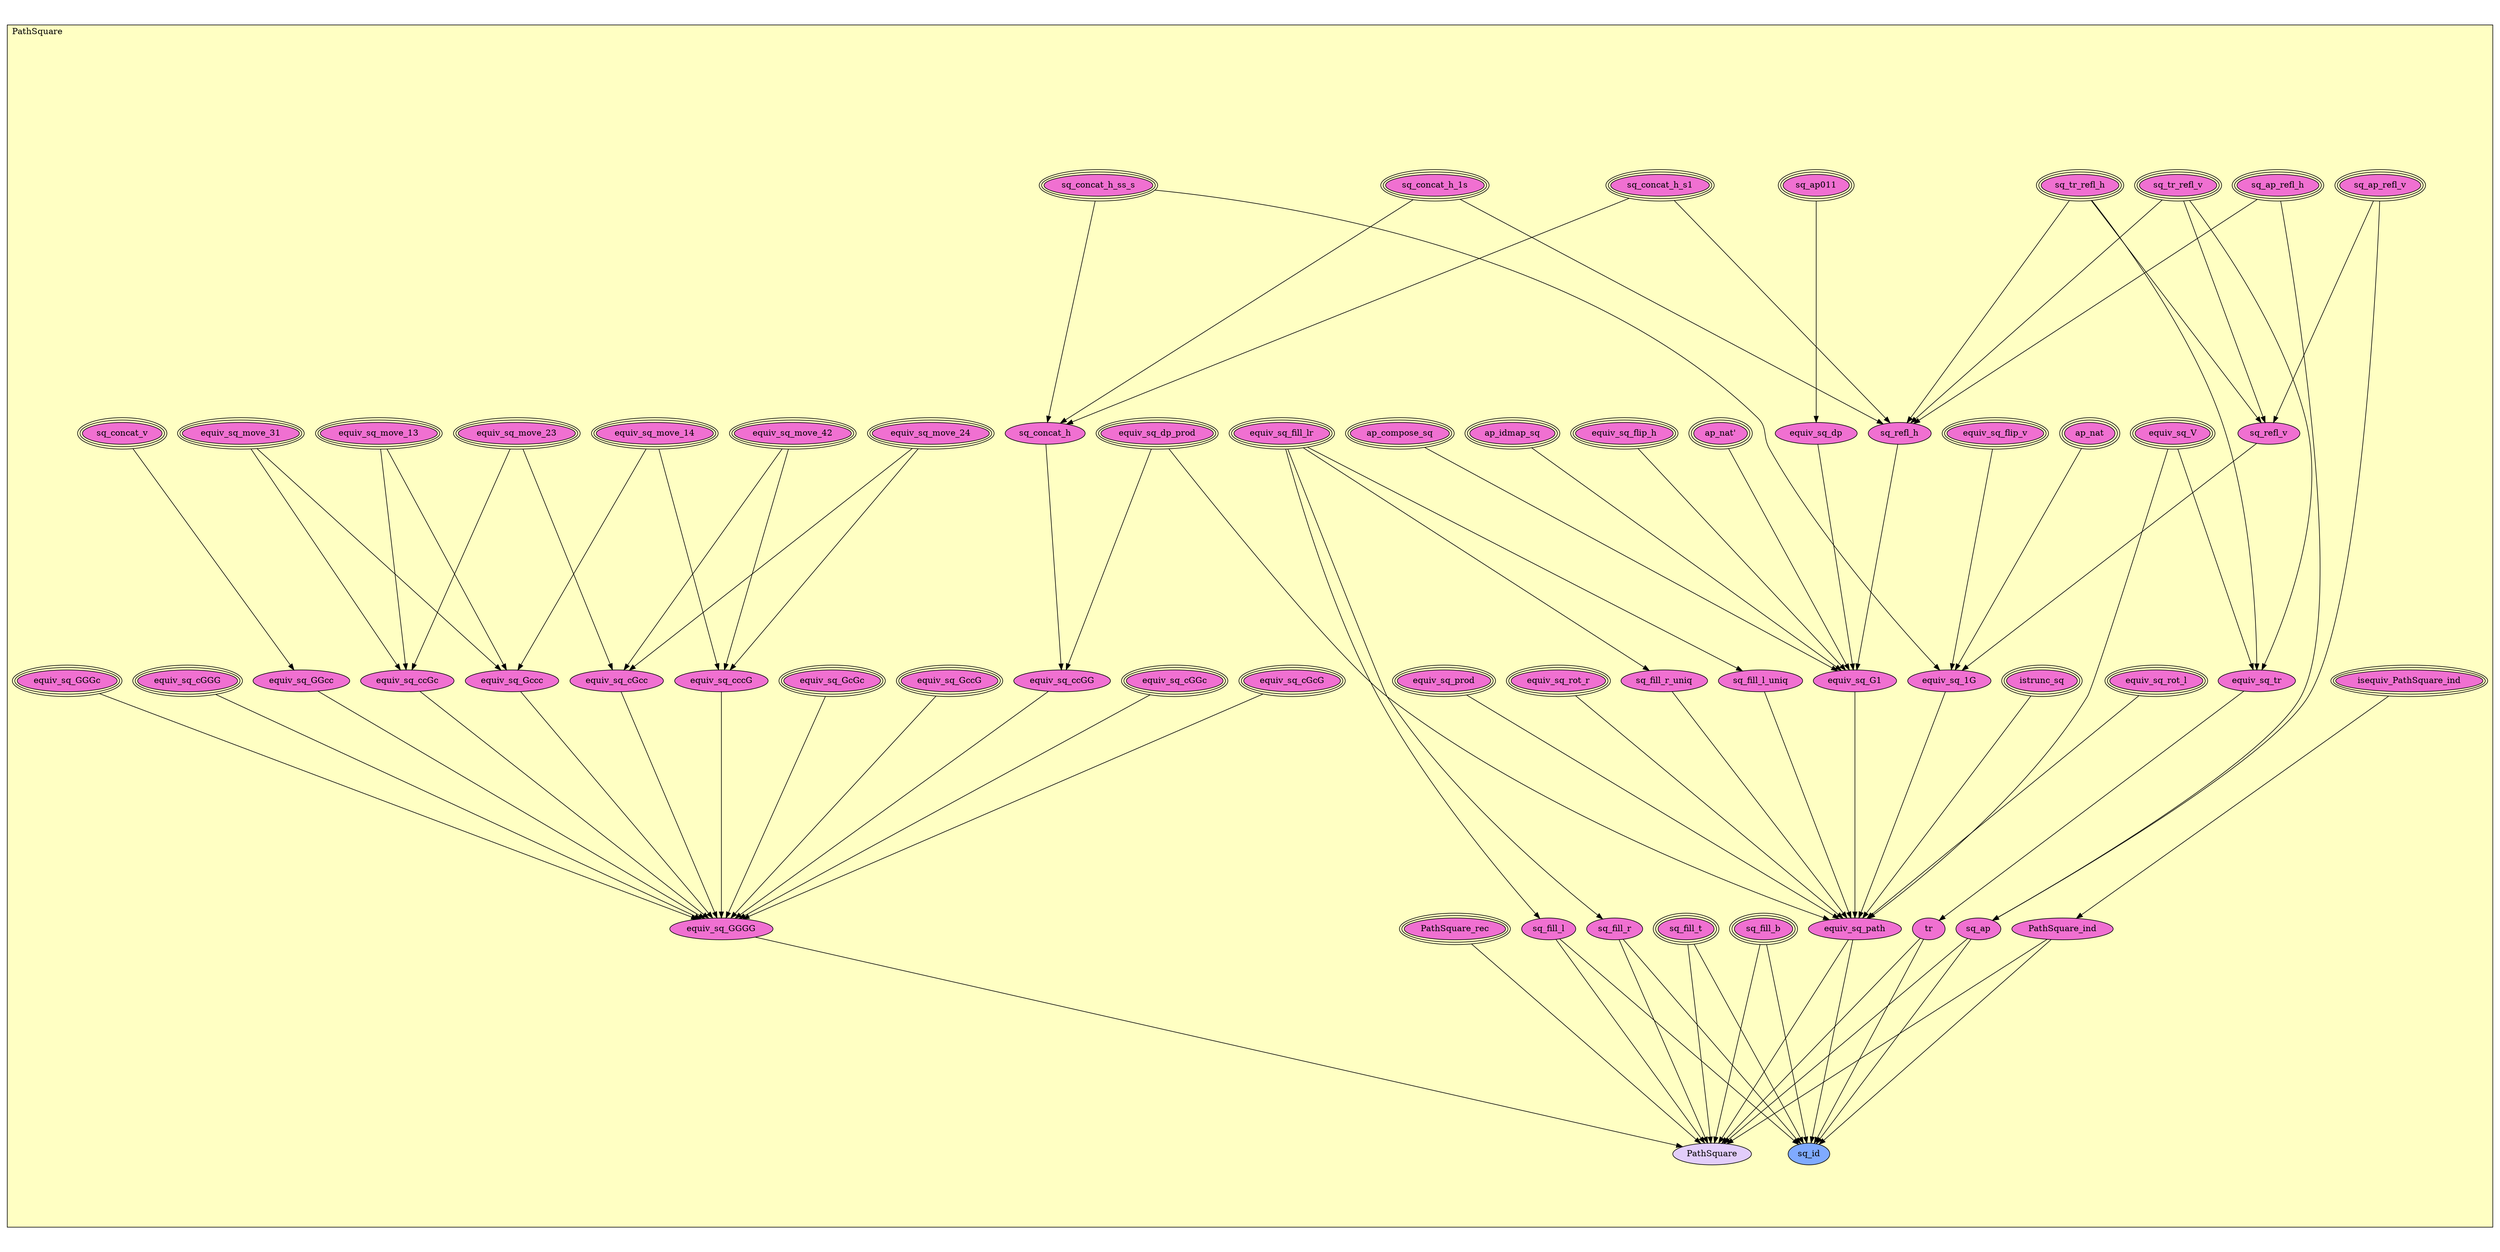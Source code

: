 digraph HoTT_Cubical_PathSquare {
  graph [ratio=0.5]
  node [style=filled]
PathSquare_sq_ap011 [label="sq_ap011", URL=<PathSquare.html#sq_ap011>, peripheries=3, fillcolor="#F070D1"] ;
PathSquare_equiv_sq_dp [label="equiv_sq_dp", URL=<PathSquare.html#equiv_sq_dp>, fillcolor="#F070D1"] ;
PathSquare_ap_idmap_sq [label="ap_idmap_sq", URL=<PathSquare.html#ap_idmap_sq>, peripheries=3, fillcolor="#F070D1"] ;
PathSquare_ap_compose_sq [label="ap_compose_sq", URL=<PathSquare.html#ap_compose_sq>, peripheries=3, fillcolor="#F070D1"] ;
PathSquare_ap_nat_ [label="ap_nat'", URL=<PathSquare.html#ap_nat'>, peripheries=3, fillcolor="#F070D1"] ;
PathSquare_ap_nat [label="ap_nat", URL=<PathSquare.html#ap_nat>, peripheries=3, fillcolor="#F070D1"] ;
PathSquare_equiv_sq_prod [label="equiv_sq_prod", URL=<PathSquare.html#equiv_sq_prod>, peripheries=3, fillcolor="#F070D1"] ;
PathSquare_sq_ap_refl_v [label="sq_ap_refl_v", URL=<PathSquare.html#sq_ap_refl_v>, peripheries=3, fillcolor="#F070D1"] ;
PathSquare_sq_ap_refl_h [label="sq_ap_refl_h", URL=<PathSquare.html#sq_ap_refl_h>, peripheries=3, fillcolor="#F070D1"] ;
PathSquare_sq_ap [label="sq_ap", URL=<PathSquare.html#sq_ap>, fillcolor="#F070D1"] ;
PathSquare_sq_fill_b [label="sq_fill_b", URL=<PathSquare.html#sq_fill_b>, peripheries=3, fillcolor="#F070D1"] ;
PathSquare_sq_fill_t [label="sq_fill_t", URL=<PathSquare.html#sq_fill_t>, peripheries=3, fillcolor="#F070D1"] ;
PathSquare_equiv_sq_fill_lr [label="equiv_sq_fill_lr", URL=<PathSquare.html#equiv_sq_fill_lr>, peripheries=3, fillcolor="#F070D1"] ;
PathSquare_sq_fill_r_uniq [label="sq_fill_r_uniq", URL=<PathSquare.html#sq_fill_r_uniq>, fillcolor="#F070D1"] ;
PathSquare_sq_fill_r [label="sq_fill_r", URL=<PathSquare.html#sq_fill_r>, fillcolor="#F070D1"] ;
PathSquare_sq_fill_l_uniq [label="sq_fill_l_uniq", URL=<PathSquare.html#sq_fill_l_uniq>, fillcolor="#F070D1"] ;
PathSquare_sq_fill_l [label="sq_fill_l", URL=<PathSquare.html#sq_fill_l>, fillcolor="#F070D1"] ;
PathSquare_sq_concat_h_ss_s [label="sq_concat_h_ss_s", URL=<PathSquare.html#sq_concat_h_ss_s>, peripheries=3, fillcolor="#F070D1"] ;
PathSquare_sq_concat_h_1s [label="sq_concat_h_1s", URL=<PathSquare.html#sq_concat_h_1s>, peripheries=3, fillcolor="#F070D1"] ;
PathSquare_sq_concat_h_s1 [label="sq_concat_h_s1", URL=<PathSquare.html#sq_concat_h_s1>, peripheries=3, fillcolor="#F070D1"] ;
PathSquare_sq_concat_v [label="sq_concat_v", URL=<PathSquare.html#sq_concat_v>, peripheries=3, fillcolor="#F070D1"] ;
PathSquare_sq_concat_h [label="sq_concat_h", URL=<PathSquare.html#sq_concat_h>, fillcolor="#F070D1"] ;
PathSquare_equiv_sq_dp_prod [label="equiv_sq_dp_prod", URL=<PathSquare.html#equiv_sq_dp_prod>, peripheries=3, fillcolor="#F070D1"] ;
PathSquare_equiv_sq_move_31 [label="equiv_sq_move_31", URL=<PathSquare.html#equiv_sq_move_31>, peripheries=3, fillcolor="#F070D1"] ;
PathSquare_equiv_sq_move_13 [label="equiv_sq_move_13", URL=<PathSquare.html#equiv_sq_move_13>, peripheries=3, fillcolor="#F070D1"] ;
PathSquare_equiv_sq_move_42 [label="equiv_sq_move_42", URL=<PathSquare.html#equiv_sq_move_42>, peripheries=3, fillcolor="#F070D1"] ;
PathSquare_equiv_sq_move_24 [label="equiv_sq_move_24", URL=<PathSquare.html#equiv_sq_move_24>, peripheries=3, fillcolor="#F070D1"] ;
PathSquare_equiv_sq_move_14 [label="equiv_sq_move_14", URL=<PathSquare.html#equiv_sq_move_14>, peripheries=3, fillcolor="#F070D1"] ;
PathSquare_equiv_sq_move_23 [label="equiv_sq_move_23", URL=<PathSquare.html#equiv_sq_move_23>, peripheries=3, fillcolor="#F070D1"] ;
PathSquare_equiv_sq_cGGG [label="equiv_sq_cGGG", URL=<PathSquare.html#equiv_sq_cGGG>, peripheries=3, fillcolor="#F070D1"] ;
PathSquare_equiv_sq_GGGc [label="equiv_sq_GGGc", URL=<PathSquare.html#equiv_sq_GGGc>, peripheries=3, fillcolor="#F070D1"] ;
PathSquare_equiv_sq_ccGG [label="equiv_sq_ccGG", URL=<PathSquare.html#equiv_sq_ccGG>, fillcolor="#F070D1"] ;
PathSquare_equiv_sq_cGcG [label="equiv_sq_cGcG", URL=<PathSquare.html#equiv_sq_cGcG>, peripheries=3, fillcolor="#F070D1"] ;
PathSquare_equiv_sq_cGGc [label="equiv_sq_cGGc", URL=<PathSquare.html#equiv_sq_cGGc>, peripheries=3, fillcolor="#F070D1"] ;
PathSquare_equiv_sq_GccG [label="equiv_sq_GccG", URL=<PathSquare.html#equiv_sq_GccG>, peripheries=3, fillcolor="#F070D1"] ;
PathSquare_equiv_sq_GcGc [label="equiv_sq_GcGc", URL=<PathSquare.html#equiv_sq_GcGc>, peripheries=3, fillcolor="#F070D1"] ;
PathSquare_equiv_sq_GGcc [label="equiv_sq_GGcc", URL=<PathSquare.html#equiv_sq_GGcc>, fillcolor="#F070D1"] ;
PathSquare_equiv_sq_cccG [label="equiv_sq_cccG", URL=<PathSquare.html#equiv_sq_cccG>, fillcolor="#F070D1"] ;
PathSquare_equiv_sq_ccGc [label="equiv_sq_ccGc", URL=<PathSquare.html#equiv_sq_ccGc>, fillcolor="#F070D1"] ;
PathSquare_equiv_sq_cGcc [label="equiv_sq_cGcc", URL=<PathSquare.html#equiv_sq_cGcc>, fillcolor="#F070D1"] ;
PathSquare_equiv_sq_Gccc [label="equiv_sq_Gccc", URL=<PathSquare.html#equiv_sq_Gccc>, fillcolor="#F070D1"] ;
PathSquare_equiv_sq_GGGG [label="equiv_sq_GGGG", URL=<PathSquare.html#equiv_sq_GGGG>, fillcolor="#F070D1"] ;
PathSquare_equiv_sq_rot_r [label="equiv_sq_rot_r", URL=<PathSquare.html#equiv_sq_rot_r>, peripheries=3, fillcolor="#F070D1"] ;
PathSquare_equiv_sq_rot_l [label="equiv_sq_rot_l", URL=<PathSquare.html#equiv_sq_rot_l>, peripheries=3, fillcolor="#F070D1"] ;
PathSquare_equiv_sq_V [label="equiv_sq_V", URL=<PathSquare.html#equiv_sq_V>, peripheries=3, fillcolor="#F070D1"] ;
PathSquare_sq_tr_refl_v [label="sq_tr_refl_v", URL=<PathSquare.html#sq_tr_refl_v>, peripheries=3, fillcolor="#F070D1"] ;
PathSquare_sq_tr_refl_h [label="sq_tr_refl_h", URL=<PathSquare.html#sq_tr_refl_h>, peripheries=3, fillcolor="#F070D1"] ;
PathSquare_equiv_sq_tr [label="equiv_sq_tr", URL=<PathSquare.html#equiv_sq_tr>, fillcolor="#F070D1"] ;
PathSquare_tr [label="tr", URL=<PathSquare.html#tr>, fillcolor="#F070D1"] ;
PathSquare_equiv_sq_flip_v [label="equiv_sq_flip_v", URL=<PathSquare.html#equiv_sq_flip_v>, peripheries=3, fillcolor="#F070D1"] ;
PathSquare_equiv_sq_flip_h [label="equiv_sq_flip_h", URL=<PathSquare.html#equiv_sq_flip_h>, peripheries=3, fillcolor="#F070D1"] ;
PathSquare_sq_refl_v [label="sq_refl_v", URL=<PathSquare.html#sq_refl_v>, fillcolor="#F070D1"] ;
PathSquare_sq_refl_h [label="sq_refl_h", URL=<PathSquare.html#sq_refl_h>, fillcolor="#F070D1"] ;
PathSquare_equiv_sq_1G [label="equiv_sq_1G", URL=<PathSquare.html#equiv_sq_1G>, fillcolor="#F070D1"] ;
PathSquare_equiv_sq_G1 [label="equiv_sq_G1", URL=<PathSquare.html#equiv_sq_G1>, fillcolor="#F070D1"] ;
PathSquare_istrunc_sq [label="istrunc_sq", URL=<PathSquare.html#istrunc_sq>, peripheries=3, fillcolor="#F070D1"] ;
PathSquare_equiv_sq_path [label="equiv_sq_path", URL=<PathSquare.html#equiv_sq_path>, fillcolor="#F070D1"] ;
PathSquare_isequiv_PathSquare_ind [label="isequiv_PathSquare_ind", URL=<PathSquare.html#isequiv_PathSquare_ind>, peripheries=3, fillcolor="#F070D1"] ;
PathSquare_PathSquare_rec [label="PathSquare_rec", URL=<PathSquare.html#PathSquare_rec>, peripheries=3, fillcolor="#F070D1"] ;
PathSquare_PathSquare_ind [label="PathSquare_ind", URL=<PathSquare.html#PathSquare_ind>, fillcolor="#F070D1"] ;
PathSquare_sq_id [label="sq_id", URL=<PathSquare.html#sq_id>, fillcolor="#7FAAFF"] ;
PathSquare_PathSquare [label="PathSquare", URL=<PathSquare.html#PathSquare>, fillcolor="#E2CDFA"] ;
  PathSquare_sq_ap011 -> PathSquare_equiv_sq_dp [] ;
  PathSquare_equiv_sq_dp -> PathSquare_equiv_sq_G1 [] ;
  PathSquare_ap_idmap_sq -> PathSquare_equiv_sq_G1 [] ;
  PathSquare_ap_compose_sq -> PathSquare_equiv_sq_G1 [] ;
  PathSquare_ap_nat_ -> PathSquare_equiv_sq_G1 [] ;
  PathSquare_ap_nat -> PathSquare_equiv_sq_1G [] ;
  PathSquare_equiv_sq_prod -> PathSquare_equiv_sq_path [] ;
  PathSquare_sq_ap_refl_v -> PathSquare_sq_ap [] ;
  PathSquare_sq_ap_refl_v -> PathSquare_sq_refl_v [] ;
  PathSquare_sq_ap_refl_h -> PathSquare_sq_ap [] ;
  PathSquare_sq_ap_refl_h -> PathSquare_sq_refl_h [] ;
  PathSquare_sq_ap -> PathSquare_sq_id [] ;
  PathSquare_sq_ap -> PathSquare_PathSquare [] ;
  PathSquare_sq_fill_b -> PathSquare_sq_id [] ;
  PathSquare_sq_fill_b -> PathSquare_PathSquare [] ;
  PathSquare_sq_fill_t -> PathSquare_sq_id [] ;
  PathSquare_sq_fill_t -> PathSquare_PathSquare [] ;
  PathSquare_equiv_sq_fill_lr -> PathSquare_sq_fill_r_uniq [] ;
  PathSquare_equiv_sq_fill_lr -> PathSquare_sq_fill_r [] ;
  PathSquare_equiv_sq_fill_lr -> PathSquare_sq_fill_l_uniq [] ;
  PathSquare_equiv_sq_fill_lr -> PathSquare_sq_fill_l [] ;
  PathSquare_sq_fill_r_uniq -> PathSquare_equiv_sq_path [] ;
  PathSquare_sq_fill_r -> PathSquare_sq_id [] ;
  PathSquare_sq_fill_r -> PathSquare_PathSquare [] ;
  PathSquare_sq_fill_l_uniq -> PathSquare_equiv_sq_path [] ;
  PathSquare_sq_fill_l -> PathSquare_sq_id [] ;
  PathSquare_sq_fill_l -> PathSquare_PathSquare [] ;
  PathSquare_sq_concat_h_ss_s -> PathSquare_sq_concat_h [] ;
  PathSquare_sq_concat_h_ss_s -> PathSquare_equiv_sq_1G [] ;
  PathSquare_sq_concat_h_1s -> PathSquare_sq_concat_h [] ;
  PathSquare_sq_concat_h_1s -> PathSquare_sq_refl_h [] ;
  PathSquare_sq_concat_h_s1 -> PathSquare_sq_concat_h [] ;
  PathSquare_sq_concat_h_s1 -> PathSquare_sq_refl_h [] ;
  PathSquare_sq_concat_v -> PathSquare_equiv_sq_GGcc [] ;
  PathSquare_sq_concat_h -> PathSquare_equiv_sq_ccGG [] ;
  PathSquare_equiv_sq_dp_prod -> PathSquare_equiv_sq_ccGG [] ;
  PathSquare_equiv_sq_dp_prod -> PathSquare_equiv_sq_path [] ;
  PathSquare_equiv_sq_move_31 -> PathSquare_equiv_sq_ccGc [] ;
  PathSquare_equiv_sq_move_31 -> PathSquare_equiv_sq_Gccc [] ;
  PathSquare_equiv_sq_move_13 -> PathSquare_equiv_sq_ccGc [] ;
  PathSquare_equiv_sq_move_13 -> PathSquare_equiv_sq_Gccc [] ;
  PathSquare_equiv_sq_move_42 -> PathSquare_equiv_sq_cccG [] ;
  PathSquare_equiv_sq_move_42 -> PathSquare_equiv_sq_cGcc [] ;
  PathSquare_equiv_sq_move_24 -> PathSquare_equiv_sq_cccG [] ;
  PathSquare_equiv_sq_move_24 -> PathSquare_equiv_sq_cGcc [] ;
  PathSquare_equiv_sq_move_14 -> PathSquare_equiv_sq_cccG [] ;
  PathSquare_equiv_sq_move_14 -> PathSquare_equiv_sq_Gccc [] ;
  PathSquare_equiv_sq_move_23 -> PathSquare_equiv_sq_ccGc [] ;
  PathSquare_equiv_sq_move_23 -> PathSquare_equiv_sq_cGcc [] ;
  PathSquare_equiv_sq_cGGG -> PathSquare_equiv_sq_GGGG [] ;
  PathSquare_equiv_sq_GGGc -> PathSquare_equiv_sq_GGGG [] ;
  PathSquare_equiv_sq_ccGG -> PathSquare_equiv_sq_GGGG [] ;
  PathSquare_equiv_sq_cGcG -> PathSquare_equiv_sq_GGGG [] ;
  PathSquare_equiv_sq_cGGc -> PathSquare_equiv_sq_GGGG [] ;
  PathSquare_equiv_sq_GccG -> PathSquare_equiv_sq_GGGG [] ;
  PathSquare_equiv_sq_GcGc -> PathSquare_equiv_sq_GGGG [] ;
  PathSquare_equiv_sq_GGcc -> PathSquare_equiv_sq_GGGG [] ;
  PathSquare_equiv_sq_cccG -> PathSquare_equiv_sq_GGGG [] ;
  PathSquare_equiv_sq_ccGc -> PathSquare_equiv_sq_GGGG [] ;
  PathSquare_equiv_sq_cGcc -> PathSquare_equiv_sq_GGGG [] ;
  PathSquare_equiv_sq_Gccc -> PathSquare_equiv_sq_GGGG [] ;
  PathSquare_equiv_sq_GGGG -> PathSquare_PathSquare [] ;
  PathSquare_equiv_sq_rot_r -> PathSquare_equiv_sq_path [] ;
  PathSquare_equiv_sq_rot_l -> PathSquare_equiv_sq_path [] ;
  PathSquare_equiv_sq_V -> PathSquare_equiv_sq_tr [] ;
  PathSquare_equiv_sq_V -> PathSquare_equiv_sq_path [] ;
  PathSquare_sq_tr_refl_v -> PathSquare_equiv_sq_tr [] ;
  PathSquare_sq_tr_refl_v -> PathSquare_sq_refl_v [] ;
  PathSquare_sq_tr_refl_v -> PathSquare_sq_refl_h [] ;
  PathSquare_sq_tr_refl_h -> PathSquare_equiv_sq_tr [] ;
  PathSquare_sq_tr_refl_h -> PathSquare_sq_refl_v [] ;
  PathSquare_sq_tr_refl_h -> PathSquare_sq_refl_h [] ;
  PathSquare_equiv_sq_tr -> PathSquare_tr [] ;
  PathSquare_tr -> PathSquare_sq_id [] ;
  PathSquare_tr -> PathSquare_PathSquare [] ;
  PathSquare_equiv_sq_flip_v -> PathSquare_equiv_sq_1G [] ;
  PathSquare_equiv_sq_flip_h -> PathSquare_equiv_sq_G1 [] ;
  PathSquare_sq_refl_v -> PathSquare_equiv_sq_1G [] ;
  PathSquare_sq_refl_h -> PathSquare_equiv_sq_G1 [] ;
  PathSquare_equiv_sq_1G -> PathSquare_equiv_sq_path [] ;
  PathSquare_equiv_sq_G1 -> PathSquare_equiv_sq_path [] ;
  PathSquare_istrunc_sq -> PathSquare_equiv_sq_path [] ;
  PathSquare_equiv_sq_path -> PathSquare_sq_id [] ;
  PathSquare_equiv_sq_path -> PathSquare_PathSquare [] ;
  PathSquare_isequiv_PathSquare_ind -> PathSquare_PathSquare_ind [] ;
  PathSquare_PathSquare_rec -> PathSquare_PathSquare [] ;
  PathSquare_PathSquare_ind -> PathSquare_sq_id [] ;
  PathSquare_PathSquare_ind -> PathSquare_PathSquare [] ;
subgraph cluster_PathSquare { label="PathSquare"; fillcolor="#FFFFC3"; labeljust=l; style=filled 
PathSquare_PathSquare; PathSquare_sq_id; PathSquare_PathSquare_ind; PathSquare_PathSquare_rec; PathSquare_isequiv_PathSquare_ind; PathSquare_equiv_sq_path; PathSquare_istrunc_sq; PathSquare_equiv_sq_G1; PathSquare_equiv_sq_1G; PathSquare_sq_refl_h; PathSquare_sq_refl_v; PathSquare_equiv_sq_flip_h; PathSquare_equiv_sq_flip_v; PathSquare_tr; PathSquare_equiv_sq_tr; PathSquare_sq_tr_refl_h; PathSquare_sq_tr_refl_v; PathSquare_equiv_sq_V; PathSquare_equiv_sq_rot_l; PathSquare_equiv_sq_rot_r; PathSquare_equiv_sq_GGGG; PathSquare_equiv_sq_Gccc; PathSquare_equiv_sq_cGcc; PathSquare_equiv_sq_ccGc; PathSquare_equiv_sq_cccG; PathSquare_equiv_sq_GGcc; PathSquare_equiv_sq_GcGc; PathSquare_equiv_sq_GccG; PathSquare_equiv_sq_cGGc; PathSquare_equiv_sq_cGcG; PathSquare_equiv_sq_ccGG; PathSquare_equiv_sq_GGGc; PathSquare_equiv_sq_cGGG; PathSquare_equiv_sq_move_23; PathSquare_equiv_sq_move_14; PathSquare_equiv_sq_move_24; PathSquare_equiv_sq_move_42; PathSquare_equiv_sq_move_13; PathSquare_equiv_sq_move_31; PathSquare_equiv_sq_dp_prod; PathSquare_sq_concat_h; PathSquare_sq_concat_v; PathSquare_sq_concat_h_s1; PathSquare_sq_concat_h_1s; PathSquare_sq_concat_h_ss_s; PathSquare_sq_fill_l; PathSquare_sq_fill_l_uniq; PathSquare_sq_fill_r; PathSquare_sq_fill_r_uniq; PathSquare_equiv_sq_fill_lr; PathSquare_sq_fill_t; PathSquare_sq_fill_b; PathSquare_sq_ap; PathSquare_sq_ap_refl_h; PathSquare_sq_ap_refl_v; PathSquare_equiv_sq_prod; PathSquare_ap_nat; PathSquare_ap_nat_; PathSquare_ap_compose_sq; PathSquare_ap_idmap_sq; PathSquare_equiv_sq_dp; PathSquare_sq_ap011; };
} /* END */

